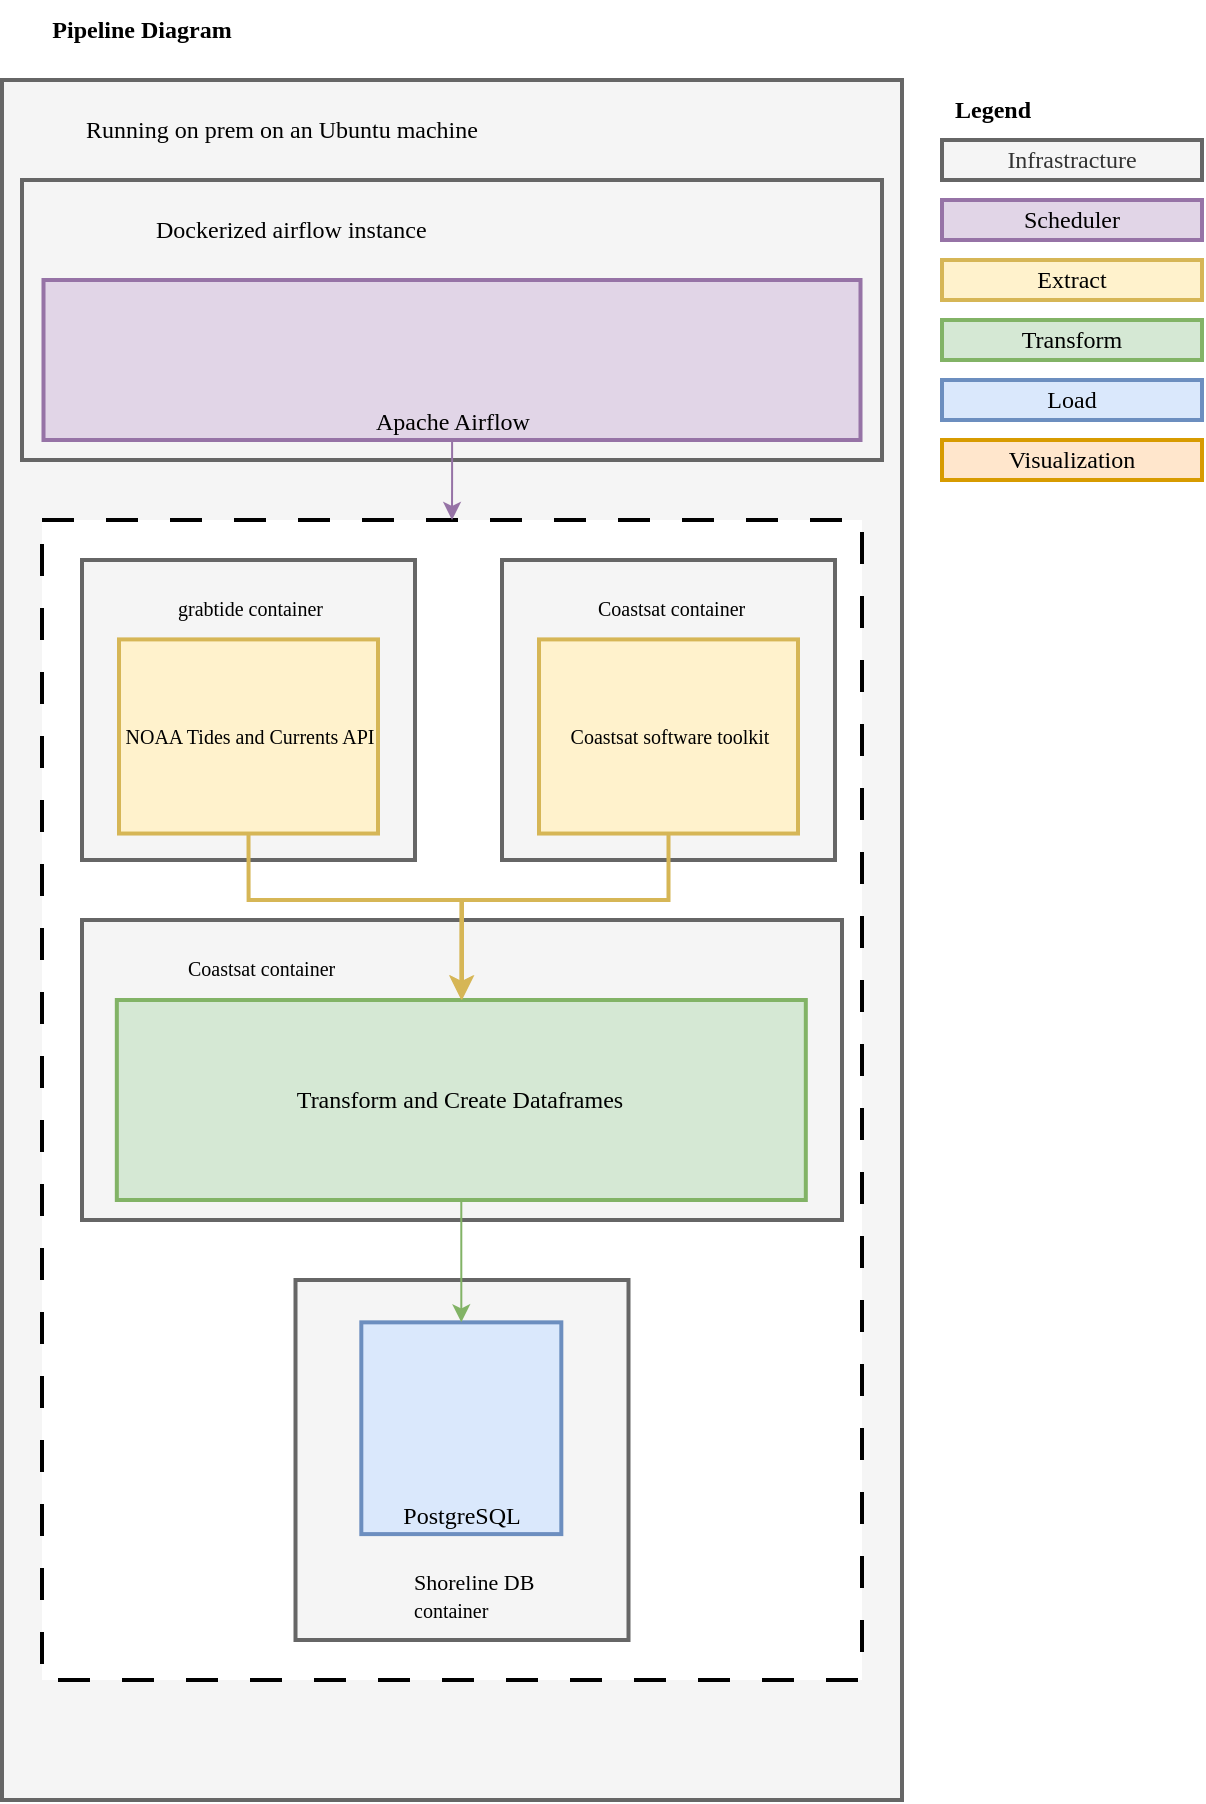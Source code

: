 <mxfile version="24.7.8">
  <diagram name="Page-1" id="jBMb6OYjZwXQilKCJYLi">
    <mxGraphModel dx="1646" dy="795" grid="1" gridSize="10" guides="1" tooltips="1" connect="1" arrows="1" fold="1" page="0" pageScale="1" pageWidth="850" pageHeight="1100" math="0" shadow="0">
      <root>
        <mxCell id="0" />
        <mxCell id="1" parent="0" />
        <mxCell id="3fWUCPbQucgpRjpTzbk8-1" value="&lt;b&gt;&lt;font data-font-src=&quot;https://fonts.googleapis.com/css?family=Roboto+Mono&quot; face=&quot;Roboto Mono&quot;&gt;Pipeline Diagram&lt;br&gt;&lt;/font&gt;&lt;/b&gt;" style="text;html=1;align=center;verticalAlign=middle;whiteSpace=wrap;rounded=0;" parent="1" vertex="1">
          <mxGeometry x="30" y="90" width="140" height="30" as="geometry" />
        </mxCell>
        <mxCell id="3fWUCPbQucgpRjpTzbk8-15" value="" style="rounded=0;whiteSpace=wrap;html=1;fontFamily=Roboto Mono;fontSource=https%3A%2F%2Ffonts.googleapis.com%2Fcss%3Ffamily%3DRoboto%2BMono;strokeWidth=2;fillColor=#f5f5f5;fontColor=#333333;strokeColor=#666666;align=left;horizontal=1;verticalAlign=top;" parent="1" vertex="1">
          <mxGeometry x="30" y="130" width="450" height="860" as="geometry" />
        </mxCell>
        <mxCell id="3fWUCPbQucgpRjpTzbk8-17" value="&lt;div&gt;Running on prem on an Ubuntu machine&lt;br&gt;&lt;/div&gt;" style="text;html=1;align=left;verticalAlign=middle;resizable=0;points=[];autosize=1;strokeColor=none;fillColor=none;fontFamily=Roboto Mono;fontSource=https%3A%2F%2Ffonts.googleapis.com%2Fcss%3Ffamily%3DRoboto%2BMono;" parent="1" vertex="1">
          <mxGeometry x="70" y="140" width="280" height="30" as="geometry" />
        </mxCell>
        <mxCell id="3fWUCPbQucgpRjpTzbk8-27" value="" style="shape=image;imageAspect=0;aspect=fixed;verticalLabelPosition=bottom;verticalAlign=top;image=https://cdn.jsdelivr.net/gh/devicons/devicon@latest/icons/ubuntu/ubuntu-original.svg;" parent="1" vertex="1">
          <mxGeometry x="40" y="140" width="30" height="30" as="geometry" />
        </mxCell>
        <mxCell id="3fWUCPbQucgpRjpTzbk8-30" value="" style="rounded=0;whiteSpace=wrap;html=1;fontFamily=Roboto Mono;fontSource=https%3A%2F%2Ffonts.googleapis.com%2Fcss%3Ffamily%3DRoboto%2BMono;strokeWidth=2;align=left;horizontal=1;verticalAlign=top;dashed=1;dashPattern=8 8;" parent="1" vertex="1">
          <mxGeometry x="50" y="350" width="410" height="580" as="geometry" />
        </mxCell>
        <mxCell id="3fWUCPbQucgpRjpTzbk8-47" value="" style="group;verticalAlign=middle;" parent="1" vertex="1" connectable="0">
          <mxGeometry x="40" y="180" width="430" height="140" as="geometry" />
        </mxCell>
        <mxCell id="3fWUCPbQucgpRjpTzbk8-46" value="" style="group" parent="3fWUCPbQucgpRjpTzbk8-47" vertex="1" connectable="0">
          <mxGeometry width="430.0" height="140" as="geometry" />
        </mxCell>
        <mxCell id="3fWUCPbQucgpRjpTzbk8-21" value="" style="rounded=0;whiteSpace=wrap;html=1;fontFamily=Roboto Mono;fontSource=https%3A%2F%2Ffonts.googleapis.com%2Fcss%3Ffamily%3DRoboto%2BMono;strokeWidth=2;fillColor=#f5f5f5;fontColor=#333333;strokeColor=#666666;" parent="3fWUCPbQucgpRjpTzbk8-46" vertex="1">
          <mxGeometry width="430.0" height="140" as="geometry" />
        </mxCell>
        <mxCell id="3fWUCPbQucgpRjpTzbk8-24" value="&lt;div&gt;Dockerized airflow instance&lt;br&gt;&lt;/div&gt;" style="text;html=1;align=left;verticalAlign=middle;resizable=0;points=[];autosize=1;strokeColor=none;fillColor=none;fontFamily=Roboto Mono;fontSource=https%3A%2F%2Ffonts.googleapis.com%2Fcss%3Ffamily%3DRoboto%2BMono;" parent="3fWUCPbQucgpRjpTzbk8-46" vertex="1">
          <mxGeometry x="64.5" y="10" width="220" height="30" as="geometry" />
        </mxCell>
        <mxCell id="3fWUCPbQucgpRjpTzbk8-28" value="" style="shape=image;imageAspect=0;aspect=fixed;verticalLabelPosition=bottom;verticalAlign=top;image=https://cdn.jsdelivr.net/gh/devicons/devicon@latest/icons/docker/docker-plain.svg;" parent="3fWUCPbQucgpRjpTzbk8-46" vertex="1">
          <mxGeometry x="21.5" y="10" width="30" height="30" as="geometry" />
        </mxCell>
        <mxCell id="3fWUCPbQucgpRjpTzbk8-45" value="" style="group" parent="3fWUCPbQucgpRjpTzbk8-47" vertex="1" connectable="0">
          <mxGeometry x="10.75" y="50" width="408.5" height="80" as="geometry" />
        </mxCell>
        <mxCell id="3fWUCPbQucgpRjpTzbk8-22" value="&lt;div&gt;Apache Airflow&lt;br&gt;&lt;/div&gt;" style="rounded=0;whiteSpace=wrap;html=1;fontFamily=Roboto Mono;fontSource=https%3A%2F%2Ffonts.googleapis.com%2Fcss%3Ffamily%3DRoboto%2BMono;strokeWidth=2;fillColor=#e1d5e7;strokeColor=#9673a6;verticalAlign=bottom;" parent="3fWUCPbQucgpRjpTzbk8-45" vertex="1">
          <mxGeometry width="408.5" height="80" as="geometry" />
        </mxCell>
        <mxCell id="3fWUCPbQucgpRjpTzbk8-26" value="" style="shape=image;imageAspect=0;aspect=fixed;verticalLabelPosition=bottom;verticalAlign=top;image=https://cdn.jsdelivr.net/gh/devicons/devicon@latest/icons/apacheairflow/apacheairflow-original.svg;" parent="3fWUCPbQucgpRjpTzbk8-45" vertex="1">
          <mxGeometry x="182.75" y="10" width="40" height="40" as="geometry" />
        </mxCell>
        <mxCell id="3fWUCPbQucgpRjpTzbk8-49" style="edgeStyle=orthogonalEdgeStyle;rounded=0;orthogonalLoop=1;jettySize=auto;html=1;fillColor=#e1d5e7;strokeColor=#9673a6;" parent="1" source="3fWUCPbQucgpRjpTzbk8-22" target="3fWUCPbQucgpRjpTzbk8-30" edge="1">
          <mxGeometry relative="1" as="geometry" />
        </mxCell>
        <mxCell id="3fWUCPbQucgpRjpTzbk8-43" value="" style="group" parent="1" vertex="1" connectable="0">
          <mxGeometry x="70" y="370" width="176.25" height="150" as="geometry" />
        </mxCell>
        <mxCell id="3fWUCPbQucgpRjpTzbk8-35" value="" style="rounded=0;whiteSpace=wrap;html=1;fontFamily=Roboto Mono;fontSource=https%3A%2F%2Ffonts.googleapis.com%2Fcss%3Ffamily%3DRoboto%2BMono;strokeWidth=2;fillColor=#f5f5f5;fontColor=#333333;strokeColor=#666666;" parent="3fWUCPbQucgpRjpTzbk8-43" vertex="1">
          <mxGeometry width="166.5" height="150" as="geometry" />
        </mxCell>
        <mxCell id="3fWUCPbQucgpRjpTzbk8-31" value="NOAA Tides and Currents API" style="rounded=0;whiteSpace=wrap;html=1;fontFamily=Roboto Mono;fontSource=https%3A%2F%2Ffonts.googleapis.com%2Fcss%3Ffamily%3DRoboto%2BMono;strokeWidth=2;fillColor=#fff2cc;strokeColor=#d6b656;fontSize=10;" parent="3fWUCPbQucgpRjpTzbk8-43" vertex="1">
          <mxGeometry x="18.5" y="39.706" width="129.5" height="97.059" as="geometry" />
        </mxCell>
        <mxCell id="3fWUCPbQucgpRjpTzbk8-36" value="" style="shape=image;imageAspect=0;aspect=fixed;verticalLabelPosition=bottom;verticalAlign=top;image=https://cdn.jsdelivr.net/gh/devicons/devicon@latest/icons/docker/docker-plain.svg;" parent="3fWUCPbQucgpRjpTzbk8-43" vertex="1">
          <mxGeometry x="9.25" y="8.824" width="26.471" height="26.471" as="geometry" />
        </mxCell>
        <mxCell id="3fWUCPbQucgpRjpTzbk8-38" value="&lt;font style=&quot;font-size: 10px;&quot;&gt;grabtide container&lt;/font&gt;" style="text;html=1;align=left;verticalAlign=middle;resizable=0;points=[];autosize=1;strokeColor=none;fillColor=none;fontFamily=Roboto Mono;fontSource=https%3A%2F%2Ffonts.googleapis.com%2Fcss%3Ffamily%3DRoboto%2BMono;fontSize=11;" parent="3fWUCPbQucgpRjpTzbk8-43" vertex="1">
          <mxGeometry x="46.25" y="8.824" width="130" height="30" as="geometry" />
        </mxCell>
        <mxCell id="3fWUCPbQucgpRjpTzbk8-44" value="" style="group" parent="1" vertex="1" connectable="0">
          <mxGeometry x="280" y="370" width="176.25" height="150" as="geometry" />
        </mxCell>
        <mxCell id="3fWUCPbQucgpRjpTzbk8-74" value="" style="group" parent="3fWUCPbQucgpRjpTzbk8-44" vertex="1" connectable="0">
          <mxGeometry width="176.25" height="150" as="geometry" />
        </mxCell>
        <mxCell id="3fWUCPbQucgpRjpTzbk8-39" value="" style="rounded=0;whiteSpace=wrap;html=1;fontFamily=Roboto Mono;fontSource=https%3A%2F%2Ffonts.googleapis.com%2Fcss%3Ffamily%3DRoboto%2BMono;strokeWidth=2;fillColor=#f5f5f5;fontColor=#333333;strokeColor=#666666;" parent="3fWUCPbQucgpRjpTzbk8-74" vertex="1">
          <mxGeometry width="166.5" height="150" as="geometry" />
        </mxCell>
        <mxCell id="3fWUCPbQucgpRjpTzbk8-40" value="Coastsat software toolkit" style="rounded=0;whiteSpace=wrap;html=1;fontFamily=Roboto Mono;fontSource=https%3A%2F%2Ffonts.googleapis.com%2Fcss%3Ffamily%3DRoboto%2BMono;strokeWidth=2;fillColor=#fff2cc;strokeColor=#d6b656;fontSize=10;" parent="3fWUCPbQucgpRjpTzbk8-74" vertex="1">
          <mxGeometry x="18.5" y="39.706" width="129.5" height="97.059" as="geometry" />
        </mxCell>
        <mxCell id="3fWUCPbQucgpRjpTzbk8-41" value="" style="shape=image;imageAspect=0;aspect=fixed;verticalLabelPosition=bottom;verticalAlign=top;image=https://cdn.jsdelivr.net/gh/devicons/devicon@latest/icons/docker/docker-plain.svg;" parent="3fWUCPbQucgpRjpTzbk8-74" vertex="1">
          <mxGeometry x="9.25" y="8.824" width="26.471" height="26.471" as="geometry" />
        </mxCell>
        <mxCell id="3fWUCPbQucgpRjpTzbk8-42" value="&lt;font style=&quot;font-size: 10px;&quot;&gt;Coastsat container&lt;/font&gt;" style="text;html=1;align=left;verticalAlign=middle;resizable=0;points=[];autosize=1;strokeColor=none;fillColor=none;fontFamily=Roboto Mono;fontSource=https%3A%2F%2Ffonts.googleapis.com%2Fcss%3Ffamily%3DRoboto%2BMono;fontSize=11;" parent="3fWUCPbQucgpRjpTzbk8-74" vertex="1">
          <mxGeometry x="46.25" y="8.824" width="130" height="30" as="geometry" />
        </mxCell>
        <mxCell id="3fWUCPbQucgpRjpTzbk8-66" value="" style="group" parent="1" vertex="1" connectable="0">
          <mxGeometry x="70" y="550" width="380" height="190.0" as="geometry" />
        </mxCell>
        <mxCell id="3fWUCPbQucgpRjpTzbk8-61" value="" style="rounded=0;whiteSpace=wrap;html=1;fontFamily=Roboto Mono;fontSource=https%3A%2F%2Ffonts.googleapis.com%2Fcss%3Ffamily%3DRoboto%2BMono;strokeWidth=2;fillColor=#f5f5f5;fontColor=#333333;strokeColor=#666666;" parent="3fWUCPbQucgpRjpTzbk8-66" vertex="1">
          <mxGeometry width="380" height="150" as="geometry" />
        </mxCell>
        <mxCell id="3fWUCPbQucgpRjpTzbk8-65" value="" style="group" parent="3fWUCPbQucgpRjpTzbk8-66" vertex="1" connectable="0">
          <mxGeometry x="17.417" y="8.824" width="344.488" height="181.176" as="geometry" />
        </mxCell>
        <mxCell id="3fWUCPbQucgpRjpTzbk8-63" value="" style="shape=image;imageAspect=0;aspect=fixed;verticalLabelPosition=bottom;verticalAlign=top;image=https://cdn.jsdelivr.net/gh/devicons/devicon@latest/icons/docker/docker-plain.svg;" parent="3fWUCPbQucgpRjpTzbk8-65" vertex="1">
          <mxGeometry width="23.95" height="23.95" as="geometry" />
        </mxCell>
        <mxCell id="3fWUCPbQucgpRjpTzbk8-64" value="&lt;font style=&quot;font-size: 10px;&quot;&gt;Coastsat container&lt;/font&gt;" style="text;html=1;align=left;verticalAlign=middle;resizable=0;points=[];autosize=1;strokeColor=none;fillColor=none;fontFamily=Roboto Mono;fontSource=https%3A%2F%2Ffonts.googleapis.com%2Fcss%3Ffamily%3DRoboto%2BMono;fontSize=11;" parent="3fWUCPbQucgpRjpTzbk8-65" vertex="1">
          <mxGeometry x="33.476" width="130" height="30" as="geometry" />
        </mxCell>
        <mxCell id="3fWUCPbQucgpRjpTzbk8-51" value="Transform and Create Dataframes" style="rounded=0;whiteSpace=wrap;html=1;fontFamily=Roboto Mono;fontSource=https%3A%2F%2Ffonts.googleapis.com%2Fcss%3Ffamily%3DRoboto%2BMono;strokeWidth=2;fillColor=#d5e8d4;strokeColor=#82b366;" parent="3fWUCPbQucgpRjpTzbk8-65" vertex="1">
          <mxGeometry y="31.176" width="344.488" height="100" as="geometry" />
        </mxCell>
        <mxCell id="3fWUCPbQucgpRjpTzbk8-67" style="edgeStyle=orthogonalEdgeStyle;rounded=0;orthogonalLoop=1;jettySize=auto;html=1;exitX=0.5;exitY=1;exitDx=0;exitDy=0;entryX=0.5;entryY=0;entryDx=0;entryDy=0;fillColor=#fff2cc;strokeColor=#d6b656;strokeWidth=2;" parent="1" source="3fWUCPbQucgpRjpTzbk8-31" target="3fWUCPbQucgpRjpTzbk8-51" edge="1">
          <mxGeometry relative="1" as="geometry">
            <Array as="points">
              <mxPoint x="153" y="540" />
              <mxPoint x="260" y="540" />
            </Array>
          </mxGeometry>
        </mxCell>
        <mxCell id="3fWUCPbQucgpRjpTzbk8-68" style="edgeStyle=orthogonalEdgeStyle;rounded=0;orthogonalLoop=1;jettySize=auto;html=1;fillColor=#fff2cc;strokeColor=#d6b656;strokeWidth=2;" parent="1" source="3fWUCPbQucgpRjpTzbk8-40" target="3fWUCPbQucgpRjpTzbk8-51" edge="1">
          <mxGeometry relative="1" as="geometry">
            <Array as="points">
              <mxPoint x="363" y="540" />
              <mxPoint x="260" y="540" />
            </Array>
          </mxGeometry>
        </mxCell>
        <mxCell id="3fWUCPbQucgpRjpTzbk8-79" value="" style="group" parent="1" vertex="1" connectable="0">
          <mxGeometry x="176.75" y="730" width="166.5" height="180" as="geometry" />
        </mxCell>
        <mxCell id="3fWUCPbQucgpRjpTzbk8-73" value="" style="rounded=0;whiteSpace=wrap;html=1;fontFamily=Roboto Mono;fontSource=https%3A%2F%2Ffonts.googleapis.com%2Fcss%3Ffamily%3DRoboto%2BMono;strokeWidth=2;fillColor=#f5f5f5;fontColor=#333333;strokeColor=#666666;" parent="3fWUCPbQucgpRjpTzbk8-79" vertex="1">
          <mxGeometry width="166.5" height="180" as="geometry" />
        </mxCell>
        <mxCell id="3fWUCPbQucgpRjpTzbk8-58" value="" style="group" parent="3fWUCPbQucgpRjpTzbk8-79" vertex="1" connectable="0">
          <mxGeometry x="32.91" y="21.176" width="100" height="105.882" as="geometry" />
        </mxCell>
        <mxCell id="3fWUCPbQucgpRjpTzbk8-56" value="PostgreSQL" style="rounded=0;whiteSpace=wrap;html=1;fontFamily=Roboto Mono;fontSource=https%3A%2F%2Ffonts.googleapis.com%2Fcss%3Ffamily%3DRoboto%2BMono;strokeWidth=2;fillColor=#dae8fc;strokeColor=#6c8ebf;verticalAlign=bottom;" parent="3fWUCPbQucgpRjpTzbk8-58" vertex="1">
          <mxGeometry width="100" height="105.882" as="geometry" />
        </mxCell>
        <mxCell id="3fWUCPbQucgpRjpTzbk8-57" value="" style="shape=image;imageAspect=0;aspect=fixed;verticalLabelPosition=bottom;verticalAlign=top;image=https://cdn.jsdelivr.net/gh/devicons/devicon@latest/icons/postgresql/postgresql-plain.svg;" parent="3fWUCPbQucgpRjpTzbk8-58" vertex="1">
          <mxGeometry x="25" y="26.471" width="50" height="50" as="geometry" />
        </mxCell>
        <mxCell id="3fWUCPbQucgpRjpTzbk8-76" value="" style="shape=image;imageAspect=0;aspect=fixed;verticalLabelPosition=bottom;verticalAlign=top;image=https://cdn.jsdelivr.net/gh/devicons/devicon@latest/icons/docker/docker-plain.svg;" parent="3fWUCPbQucgpRjpTzbk8-79" vertex="1">
          <mxGeometry x="20" y="142.945" width="26.471" height="26.471" as="geometry" />
        </mxCell>
        <mxCell id="3fWUCPbQucgpRjpTzbk8-77" value="Shoreline DB&lt;font style=&quot;font-size: 10px;&quot;&gt; &lt;br&gt;container&lt;/font&gt;" style="text;html=1;align=left;verticalAlign=middle;resizable=0;points=[];autosize=1;strokeColor=none;fillColor=none;fontFamily=Roboto Mono;fontSource=https%3A%2F%2Ffonts.googleapis.com%2Fcss%3Ffamily%3DRoboto%2BMono;fontSize=11;" parent="3fWUCPbQucgpRjpTzbk8-79" vertex="1">
          <mxGeometry x="57" y="137.651" width="100" height="40" as="geometry" />
        </mxCell>
        <mxCell id="3fWUCPbQucgpRjpTzbk8-80" style="edgeStyle=orthogonalEdgeStyle;rounded=0;orthogonalLoop=1;jettySize=auto;html=1;entryX=0.5;entryY=0;entryDx=0;entryDy=0;fillColor=#d5e8d4;strokeColor=#82b366;" parent="1" source="3fWUCPbQucgpRjpTzbk8-51" target="3fWUCPbQucgpRjpTzbk8-56" edge="1">
          <mxGeometry relative="1" as="geometry" />
        </mxCell>
        <mxCell id="3fWUCPbQucgpRjpTzbk8-82" value="" style="group" parent="1" vertex="1" connectable="0">
          <mxGeometry x="490" y="130" width="140" height="200" as="geometry" />
        </mxCell>
        <mxCell id="3fWUCPbQucgpRjpTzbk8-3" value="Legend" style="text;html=1;align=center;verticalAlign=middle;resizable=0;points=[];autosize=1;strokeColor=none;fillColor=none;fontFamily=Roboto Mono;fontSource=https%3A%2F%2Ffonts.googleapis.com%2Fcss%3Ffamily%3DRoboto%2BMono;fontStyle=1" parent="3fWUCPbQucgpRjpTzbk8-82" vertex="1">
          <mxGeometry width="70" height="30" as="geometry" />
        </mxCell>
        <mxCell id="3fWUCPbQucgpRjpTzbk8-5" value="&lt;div&gt;Infrastracture&lt;/div&gt;" style="rounded=0;whiteSpace=wrap;html=1;fontFamily=Roboto Mono;fontSource=https%3A%2F%2Ffonts.googleapis.com%2Fcss%3Ffamily%3DRoboto%2BMono;strokeWidth=2;fillColor=#f5f5f5;fontColor=#333333;strokeColor=#666666;" parent="3fWUCPbQucgpRjpTzbk8-82" vertex="1">
          <mxGeometry x="10" y="30" width="130" height="20" as="geometry" />
        </mxCell>
        <mxCell id="3fWUCPbQucgpRjpTzbk8-8" value="&lt;div&gt;Scheduler&lt;/div&gt;" style="rounded=0;whiteSpace=wrap;html=1;fontFamily=Roboto Mono;fontSource=https%3A%2F%2Ffonts.googleapis.com%2Fcss%3Ffamily%3DRoboto%2BMono;strokeWidth=2;fillColor=#e1d5e7;strokeColor=#9673a6;" parent="3fWUCPbQucgpRjpTzbk8-82" vertex="1">
          <mxGeometry x="10" y="60" width="130" height="20" as="geometry" />
        </mxCell>
        <mxCell id="3fWUCPbQucgpRjpTzbk8-10" value="Extract" style="rounded=0;whiteSpace=wrap;html=1;fontFamily=Roboto Mono;fontSource=https%3A%2F%2Ffonts.googleapis.com%2Fcss%3Ffamily%3DRoboto%2BMono;strokeWidth=2;fillColor=#fff2cc;strokeColor=#d6b656;" parent="3fWUCPbQucgpRjpTzbk8-82" vertex="1">
          <mxGeometry x="10" y="90" width="130" height="20" as="geometry" />
        </mxCell>
        <mxCell id="3fWUCPbQucgpRjpTzbk8-12" value="&lt;div&gt;Visualization&lt;/div&gt;" style="rounded=0;whiteSpace=wrap;html=1;fontFamily=Roboto Mono;fontSource=https%3A%2F%2Ffonts.googleapis.com%2Fcss%3Ffamily%3DRoboto%2BMono;strokeWidth=2;fillColor=#ffe6cc;strokeColor=#d79b00;" parent="3fWUCPbQucgpRjpTzbk8-82" vertex="1">
          <mxGeometry x="10" y="180" width="130" height="20" as="geometry" />
        </mxCell>
        <mxCell id="3fWUCPbQucgpRjpTzbk8-13" value="&lt;div&gt;Load&lt;/div&gt;" style="rounded=0;whiteSpace=wrap;html=1;fontFamily=Roboto Mono;fontSource=https%3A%2F%2Ffonts.googleapis.com%2Fcss%3Ffamily%3DRoboto%2BMono;strokeWidth=2;fillColor=#dae8fc;strokeColor=#6c8ebf;" parent="3fWUCPbQucgpRjpTzbk8-82" vertex="1">
          <mxGeometry x="10" y="150" width="130" height="20" as="geometry" />
        </mxCell>
        <mxCell id="3fWUCPbQucgpRjpTzbk8-14" value="Transform" style="rounded=0;whiteSpace=wrap;html=1;fontFamily=Roboto Mono;fontSource=https%3A%2F%2Ffonts.googleapis.com%2Fcss%3Ffamily%3DRoboto%2BMono;strokeWidth=2;fillColor=#d5e8d4;strokeColor=#82b366;" parent="3fWUCPbQucgpRjpTzbk8-82" vertex="1">
          <mxGeometry x="10" y="120" width="130" height="20" as="geometry" />
        </mxCell>
      </root>
    </mxGraphModel>
  </diagram>
</mxfile>
